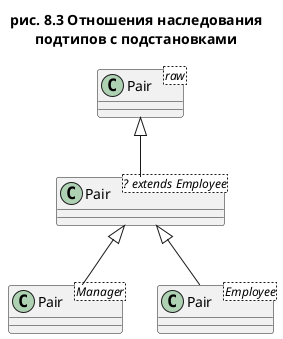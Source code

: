 @startuml
title
рис. 8.3 Отношения наследования
подтипов с подстановками
end title

class "Pair <raw>" as class1
class "Pair <? extends Employee>" as class2
class "Pair <Manager>" as class3
class "Pair <Employee>" as class4

class1 <|-- class2
class2 <|-- class3
class2 <|-- class4

@enduml
